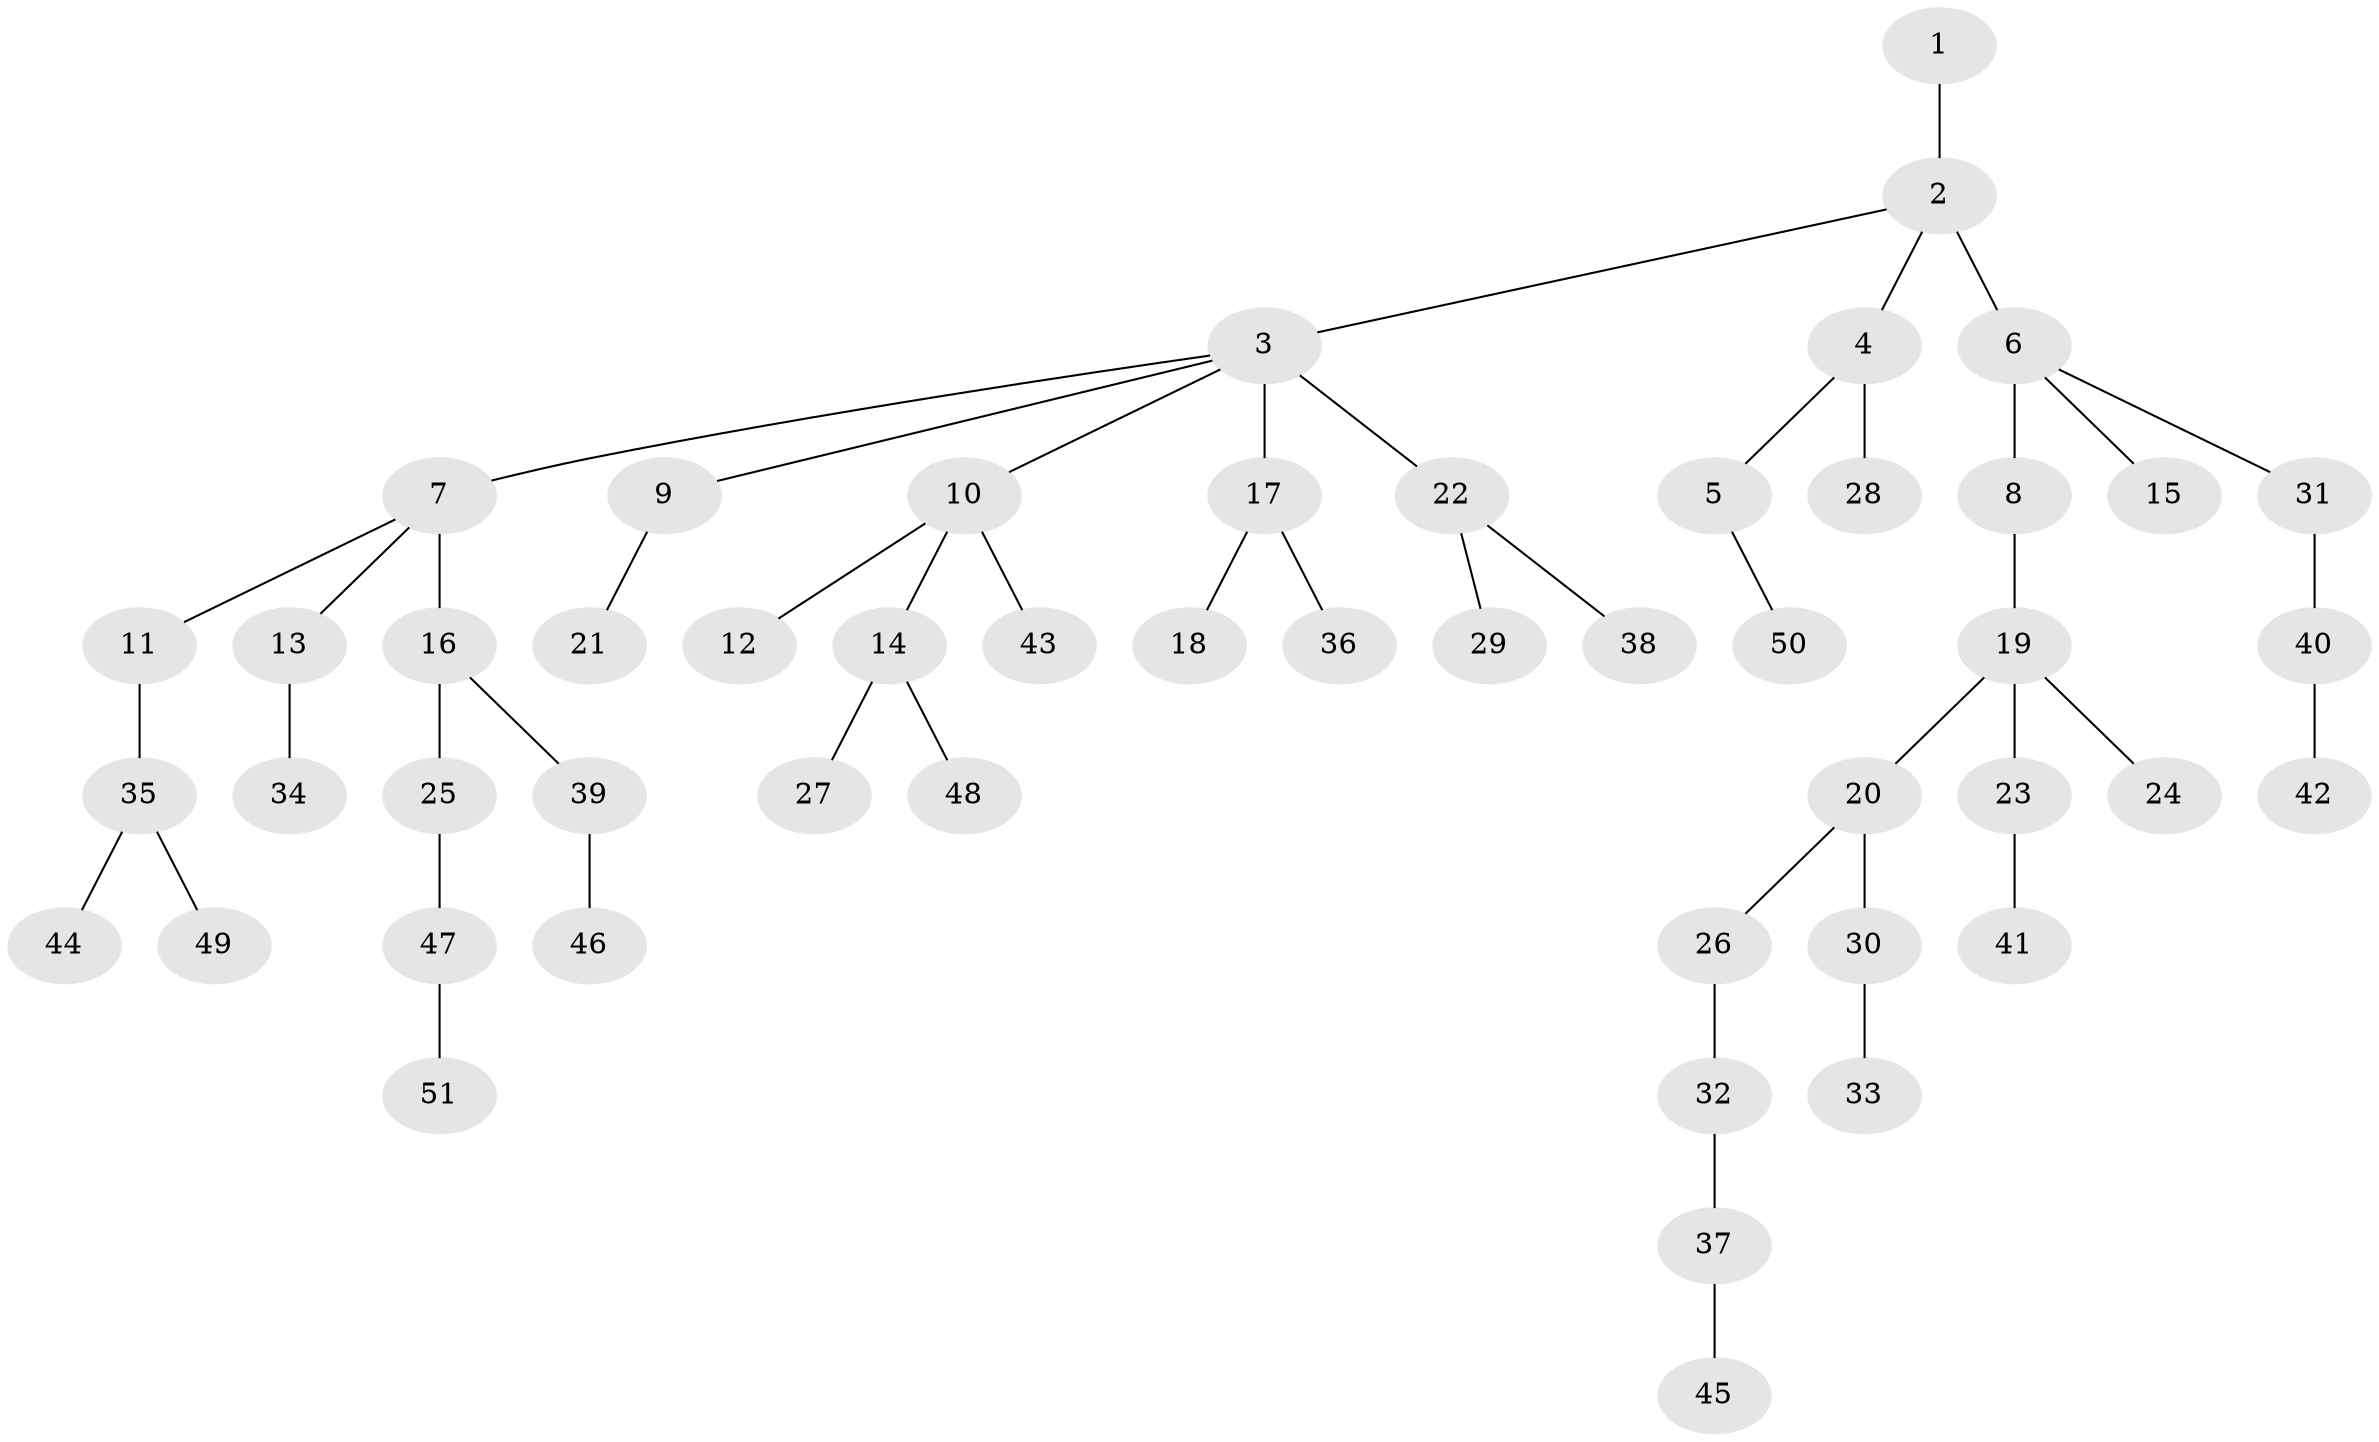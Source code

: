 // original degree distribution, {2: 0.23529411764705882, 7: 0.0196078431372549, 8: 0.0196078431372549, 4: 0.058823529411764705, 3: 0.11764705882352941, 1: 0.5294117647058824, 5: 0.0196078431372549}
// Generated by graph-tools (version 1.1) at 2025/36/03/09/25 02:36:40]
// undirected, 51 vertices, 50 edges
graph export_dot {
graph [start="1"]
  node [color=gray90,style=filled];
  1;
  2;
  3;
  4;
  5;
  6;
  7;
  8;
  9;
  10;
  11;
  12;
  13;
  14;
  15;
  16;
  17;
  18;
  19;
  20;
  21;
  22;
  23;
  24;
  25;
  26;
  27;
  28;
  29;
  30;
  31;
  32;
  33;
  34;
  35;
  36;
  37;
  38;
  39;
  40;
  41;
  42;
  43;
  44;
  45;
  46;
  47;
  48;
  49;
  50;
  51;
  1 -- 2 [weight=1.0];
  2 -- 3 [weight=1.0];
  2 -- 4 [weight=1.0];
  2 -- 6 [weight=2.0];
  3 -- 7 [weight=1.0];
  3 -- 9 [weight=1.0];
  3 -- 10 [weight=1.0];
  3 -- 17 [weight=1.0];
  3 -- 22 [weight=2.0];
  4 -- 5 [weight=1.0];
  4 -- 28 [weight=1.0];
  5 -- 50 [weight=1.0];
  6 -- 8 [weight=1.0];
  6 -- 15 [weight=1.0];
  6 -- 31 [weight=1.0];
  7 -- 11 [weight=1.0];
  7 -- 13 [weight=1.0];
  7 -- 16 [weight=4.0];
  8 -- 19 [weight=1.0];
  9 -- 21 [weight=1.0];
  10 -- 12 [weight=1.0];
  10 -- 14 [weight=1.0];
  10 -- 43 [weight=1.0];
  11 -- 35 [weight=1.0];
  13 -- 34 [weight=3.0];
  14 -- 27 [weight=1.0];
  14 -- 48 [weight=1.0];
  16 -- 25 [weight=1.0];
  16 -- 39 [weight=1.0];
  17 -- 18 [weight=1.0];
  17 -- 36 [weight=1.0];
  19 -- 20 [weight=1.0];
  19 -- 23 [weight=3.0];
  19 -- 24 [weight=1.0];
  20 -- 26 [weight=1.0];
  20 -- 30 [weight=1.0];
  22 -- 29 [weight=1.0];
  22 -- 38 [weight=1.0];
  23 -- 41 [weight=1.0];
  25 -- 47 [weight=1.0];
  26 -- 32 [weight=1.0];
  30 -- 33 [weight=1.0];
  31 -- 40 [weight=1.0];
  32 -- 37 [weight=1.0];
  35 -- 44 [weight=1.0];
  35 -- 49 [weight=1.0];
  37 -- 45 [weight=1.0];
  39 -- 46 [weight=2.0];
  40 -- 42 [weight=1.0];
  47 -- 51 [weight=1.0];
}
